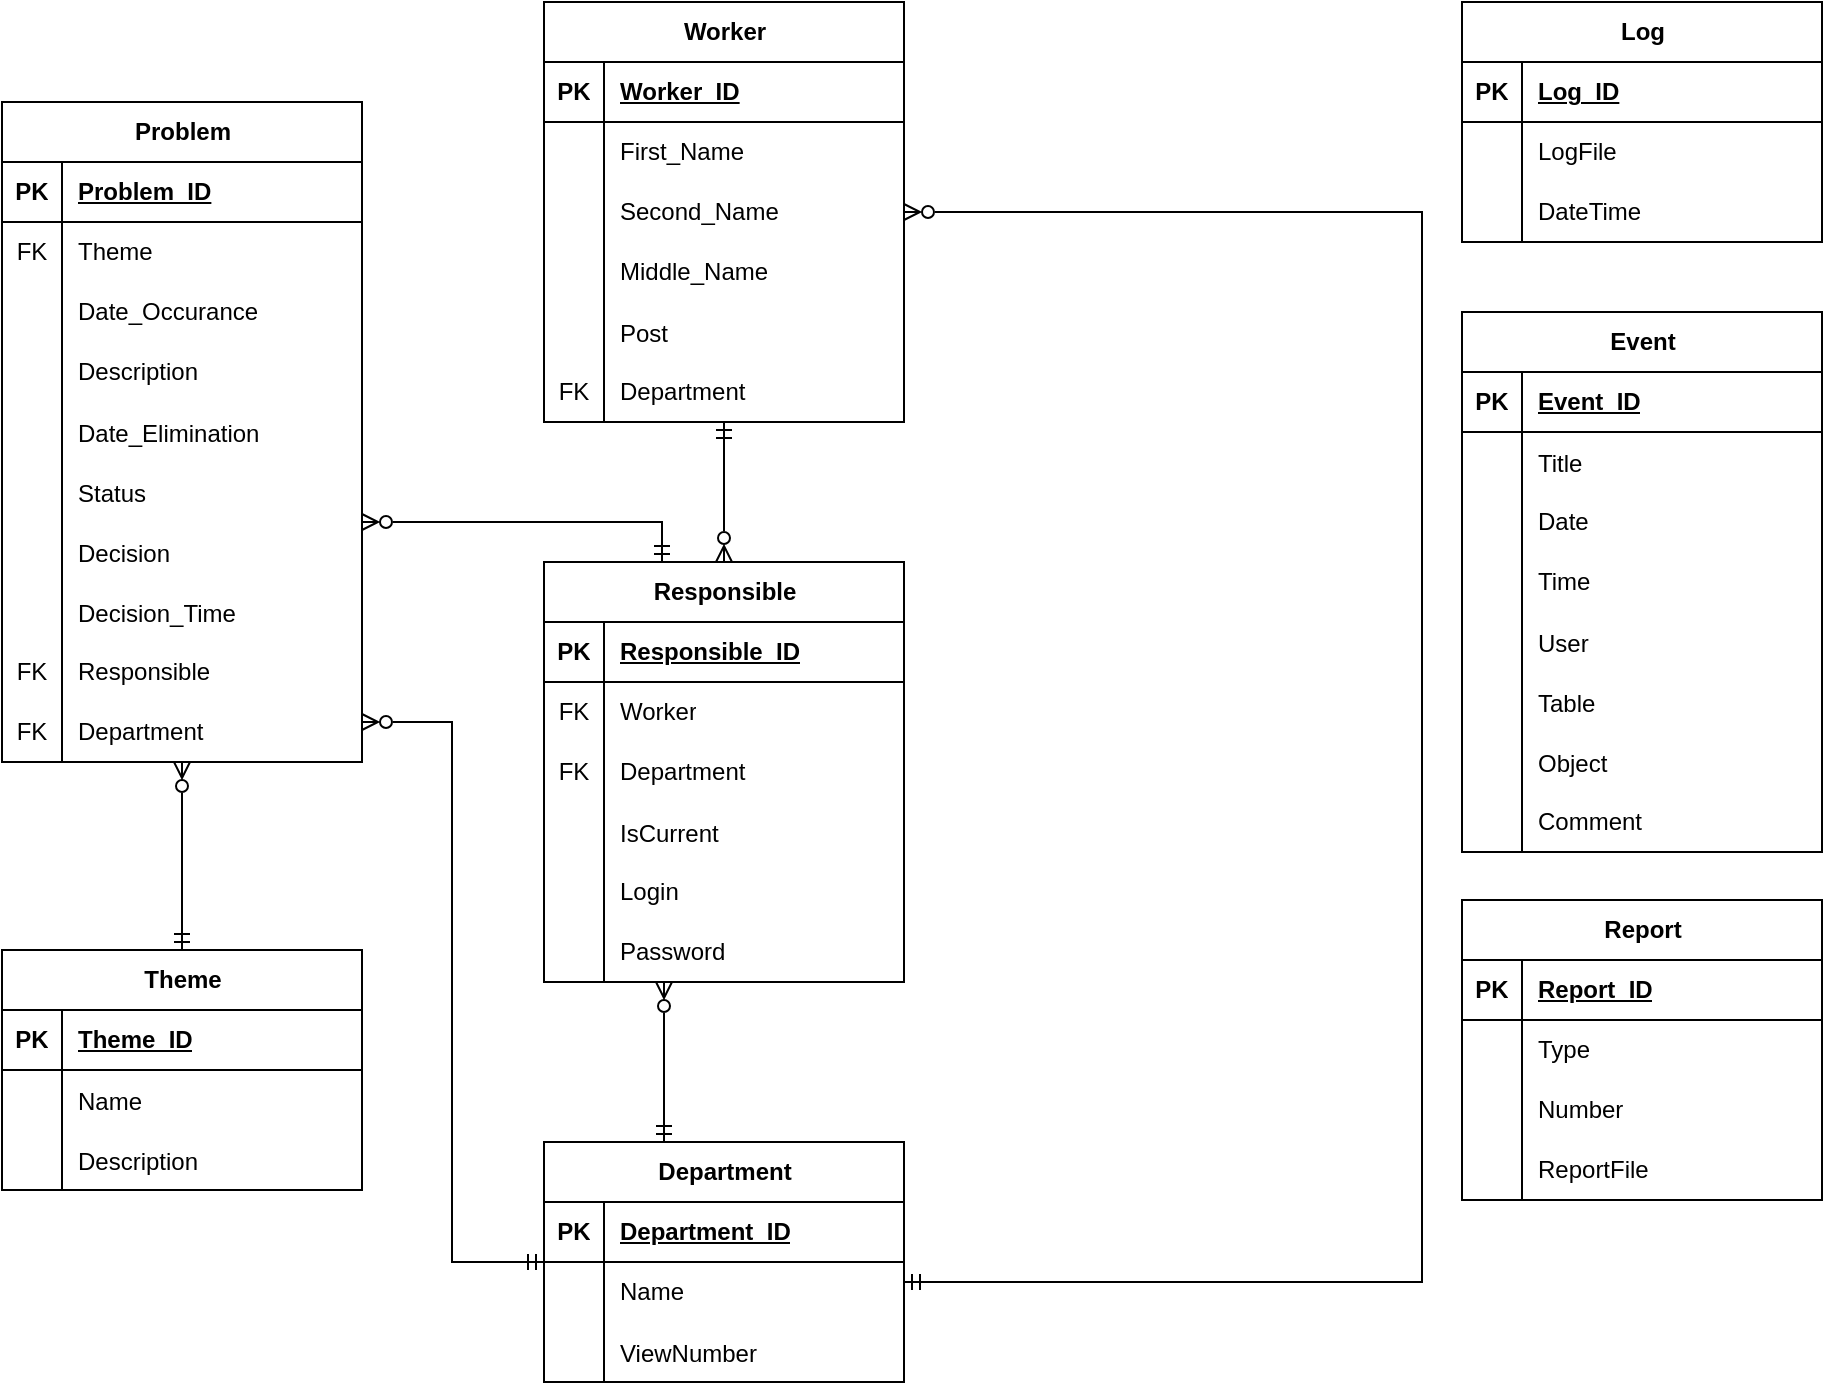 <mxfile version="24.7.17">
  <diagram name="Страница — 1" id="wB-YODqU8KBvQhHa2PjD">
    <mxGraphModel dx="1257" dy="817" grid="1" gridSize="10" guides="1" tooltips="1" connect="1" arrows="1" fold="1" page="1" pageScale="1" pageWidth="1100" pageHeight="850" math="0" shadow="0">
      <root>
        <mxCell id="0" />
        <mxCell id="1" parent="0" />
        <mxCell id="MRFBpn4QrkftOTmD8REz-1" value="Problem" style="shape=table;startSize=30;container=1;collapsible=1;childLayout=tableLayout;fixedRows=1;rowLines=0;fontStyle=1;align=center;resizeLast=1;html=1;" parent="1" vertex="1">
          <mxGeometry x="50" y="90" width="180" height="330" as="geometry" />
        </mxCell>
        <mxCell id="MRFBpn4QrkftOTmD8REz-2" value="" style="shape=tableRow;horizontal=0;startSize=0;swimlaneHead=0;swimlaneBody=0;fillColor=none;collapsible=0;dropTarget=0;points=[[0,0.5],[1,0.5]];portConstraint=eastwest;top=0;left=0;right=0;bottom=1;" parent="MRFBpn4QrkftOTmD8REz-1" vertex="1">
          <mxGeometry y="30" width="180" height="30" as="geometry" />
        </mxCell>
        <mxCell id="MRFBpn4QrkftOTmD8REz-3" value="PK" style="shape=partialRectangle;connectable=0;fillColor=none;top=0;left=0;bottom=0;right=0;fontStyle=1;overflow=hidden;whiteSpace=wrap;html=1;" parent="MRFBpn4QrkftOTmD8REz-2" vertex="1">
          <mxGeometry width="30" height="30" as="geometry">
            <mxRectangle width="30" height="30" as="alternateBounds" />
          </mxGeometry>
        </mxCell>
        <mxCell id="MRFBpn4QrkftOTmD8REz-4" value="Problem_ID" style="shape=partialRectangle;connectable=0;fillColor=none;top=0;left=0;bottom=0;right=0;align=left;spacingLeft=6;fontStyle=5;overflow=hidden;whiteSpace=wrap;html=1;" parent="MRFBpn4QrkftOTmD8REz-2" vertex="1">
          <mxGeometry x="30" width="150" height="30" as="geometry">
            <mxRectangle width="150" height="30" as="alternateBounds" />
          </mxGeometry>
        </mxCell>
        <mxCell id="MRFBpn4QrkftOTmD8REz-5" value="" style="shape=tableRow;horizontal=0;startSize=0;swimlaneHead=0;swimlaneBody=0;fillColor=none;collapsible=0;dropTarget=0;points=[[0,0.5],[1,0.5]];portConstraint=eastwest;top=0;left=0;right=0;bottom=0;" parent="MRFBpn4QrkftOTmD8REz-1" vertex="1">
          <mxGeometry y="60" width="180" height="30" as="geometry" />
        </mxCell>
        <mxCell id="MRFBpn4QrkftOTmD8REz-6" value="FK" style="shape=partialRectangle;connectable=0;fillColor=none;top=0;left=0;bottom=0;right=0;editable=1;overflow=hidden;whiteSpace=wrap;html=1;" parent="MRFBpn4QrkftOTmD8REz-5" vertex="1">
          <mxGeometry width="30" height="30" as="geometry">
            <mxRectangle width="30" height="30" as="alternateBounds" />
          </mxGeometry>
        </mxCell>
        <mxCell id="MRFBpn4QrkftOTmD8REz-7" value="Theme" style="shape=partialRectangle;connectable=0;fillColor=none;top=0;left=0;bottom=0;right=0;align=left;spacingLeft=6;overflow=hidden;whiteSpace=wrap;html=1;" parent="MRFBpn4QrkftOTmD8REz-5" vertex="1">
          <mxGeometry x="30" width="150" height="30" as="geometry">
            <mxRectangle width="150" height="30" as="alternateBounds" />
          </mxGeometry>
        </mxCell>
        <mxCell id="MRFBpn4QrkftOTmD8REz-8" value="" style="shape=tableRow;horizontal=0;startSize=0;swimlaneHead=0;swimlaneBody=0;fillColor=none;collapsible=0;dropTarget=0;points=[[0,0.5],[1,0.5]];portConstraint=eastwest;top=0;left=0;right=0;bottom=0;" parent="MRFBpn4QrkftOTmD8REz-1" vertex="1">
          <mxGeometry y="90" width="180" height="30" as="geometry" />
        </mxCell>
        <mxCell id="MRFBpn4QrkftOTmD8REz-9" value="" style="shape=partialRectangle;connectable=0;fillColor=none;top=0;left=0;bottom=0;right=0;editable=1;overflow=hidden;whiteSpace=wrap;html=1;" parent="MRFBpn4QrkftOTmD8REz-8" vertex="1">
          <mxGeometry width="30" height="30" as="geometry">
            <mxRectangle width="30" height="30" as="alternateBounds" />
          </mxGeometry>
        </mxCell>
        <mxCell id="MRFBpn4QrkftOTmD8REz-10" value="Date_Occurance" style="shape=partialRectangle;connectable=0;fillColor=none;top=0;left=0;bottom=0;right=0;align=left;spacingLeft=6;overflow=hidden;whiteSpace=wrap;html=1;" parent="MRFBpn4QrkftOTmD8REz-8" vertex="1">
          <mxGeometry x="30" width="150" height="30" as="geometry">
            <mxRectangle width="150" height="30" as="alternateBounds" />
          </mxGeometry>
        </mxCell>
        <mxCell id="MRFBpn4QrkftOTmD8REz-11" value="" style="shape=tableRow;horizontal=0;startSize=0;swimlaneHead=0;swimlaneBody=0;fillColor=none;collapsible=0;dropTarget=0;points=[[0,0.5],[1,0.5]];portConstraint=eastwest;top=0;left=0;right=0;bottom=0;" parent="MRFBpn4QrkftOTmD8REz-1" vertex="1">
          <mxGeometry y="120" width="180" height="30" as="geometry" />
        </mxCell>
        <mxCell id="MRFBpn4QrkftOTmD8REz-12" value="" style="shape=partialRectangle;connectable=0;fillColor=none;top=0;left=0;bottom=0;right=0;editable=1;overflow=hidden;whiteSpace=wrap;html=1;" parent="MRFBpn4QrkftOTmD8REz-11" vertex="1">
          <mxGeometry width="30" height="30" as="geometry">
            <mxRectangle width="30" height="30" as="alternateBounds" />
          </mxGeometry>
        </mxCell>
        <mxCell id="MRFBpn4QrkftOTmD8REz-13" value="Description" style="shape=partialRectangle;connectable=0;fillColor=none;top=0;left=0;bottom=0;right=0;align=left;spacingLeft=6;overflow=hidden;whiteSpace=wrap;html=1;" parent="MRFBpn4QrkftOTmD8REz-11" vertex="1">
          <mxGeometry x="30" width="150" height="30" as="geometry">
            <mxRectangle width="150" height="30" as="alternateBounds" />
          </mxGeometry>
        </mxCell>
        <mxCell id="MRFBpn4QrkftOTmD8REz-14" value="" style="shape=tableRow;horizontal=0;startSize=0;swimlaneHead=0;swimlaneBody=0;fillColor=none;collapsible=0;dropTarget=0;points=[[0,0.5],[1,0.5]];portConstraint=eastwest;top=0;left=0;right=0;bottom=0;" parent="MRFBpn4QrkftOTmD8REz-1" vertex="1">
          <mxGeometry y="150" width="180" height="30" as="geometry" />
        </mxCell>
        <mxCell id="MRFBpn4QrkftOTmD8REz-15" value="" style="shape=partialRectangle;connectable=0;fillColor=none;top=0;left=0;bottom=0;right=0;editable=1;overflow=hidden;" parent="MRFBpn4QrkftOTmD8REz-14" vertex="1">
          <mxGeometry width="30" height="30" as="geometry">
            <mxRectangle width="30" height="30" as="alternateBounds" />
          </mxGeometry>
        </mxCell>
        <mxCell id="MRFBpn4QrkftOTmD8REz-16" value="Date_Elimination" style="shape=partialRectangle;connectable=0;fillColor=none;top=0;left=0;bottom=0;right=0;align=left;spacingLeft=6;overflow=hidden;" parent="MRFBpn4QrkftOTmD8REz-14" vertex="1">
          <mxGeometry x="30" width="150" height="30" as="geometry">
            <mxRectangle width="150" height="30" as="alternateBounds" />
          </mxGeometry>
        </mxCell>
        <mxCell id="MRFBpn4QrkftOTmD8REz-17" value="" style="shape=tableRow;horizontal=0;startSize=0;swimlaneHead=0;swimlaneBody=0;fillColor=none;collapsible=0;dropTarget=0;points=[[0,0.5],[1,0.5]];portConstraint=eastwest;top=0;left=0;right=0;bottom=0;" parent="MRFBpn4QrkftOTmD8REz-1" vertex="1">
          <mxGeometry y="180" width="180" height="30" as="geometry" />
        </mxCell>
        <mxCell id="MRFBpn4QrkftOTmD8REz-18" value="" style="shape=partialRectangle;connectable=0;fillColor=none;top=0;left=0;bottom=0;right=0;editable=1;overflow=hidden;" parent="MRFBpn4QrkftOTmD8REz-17" vertex="1">
          <mxGeometry width="30" height="30" as="geometry">
            <mxRectangle width="30" height="30" as="alternateBounds" />
          </mxGeometry>
        </mxCell>
        <mxCell id="MRFBpn4QrkftOTmD8REz-19" value="Status" style="shape=partialRectangle;connectable=0;fillColor=none;top=0;left=0;bottom=0;right=0;align=left;spacingLeft=6;overflow=hidden;" parent="MRFBpn4QrkftOTmD8REz-17" vertex="1">
          <mxGeometry x="30" width="150" height="30" as="geometry">
            <mxRectangle width="150" height="30" as="alternateBounds" />
          </mxGeometry>
        </mxCell>
        <mxCell id="MRFBpn4QrkftOTmD8REz-20" value="" style="shape=tableRow;horizontal=0;startSize=0;swimlaneHead=0;swimlaneBody=0;fillColor=none;collapsible=0;dropTarget=0;points=[[0,0.5],[1,0.5]];portConstraint=eastwest;top=0;left=0;right=0;bottom=0;" parent="MRFBpn4QrkftOTmD8REz-1" vertex="1">
          <mxGeometry y="210" width="180" height="30" as="geometry" />
        </mxCell>
        <mxCell id="MRFBpn4QrkftOTmD8REz-21" value="" style="shape=partialRectangle;connectable=0;fillColor=none;top=0;left=0;bottom=0;right=0;editable=1;overflow=hidden;" parent="MRFBpn4QrkftOTmD8REz-20" vertex="1">
          <mxGeometry width="30" height="30" as="geometry">
            <mxRectangle width="30" height="30" as="alternateBounds" />
          </mxGeometry>
        </mxCell>
        <mxCell id="MRFBpn4QrkftOTmD8REz-22" value="Decision" style="shape=partialRectangle;connectable=0;fillColor=none;top=0;left=0;bottom=0;right=0;align=left;spacingLeft=6;overflow=hidden;" parent="MRFBpn4QrkftOTmD8REz-20" vertex="1">
          <mxGeometry x="30" width="150" height="30" as="geometry">
            <mxRectangle width="150" height="30" as="alternateBounds" />
          </mxGeometry>
        </mxCell>
        <mxCell id="MRFBpn4QrkftOTmD8REz-23" value="" style="shape=tableRow;horizontal=0;startSize=0;swimlaneHead=0;swimlaneBody=0;fillColor=none;collapsible=0;dropTarget=0;points=[[0,0.5],[1,0.5]];portConstraint=eastwest;top=0;left=0;right=0;bottom=0;" parent="MRFBpn4QrkftOTmD8REz-1" vertex="1">
          <mxGeometry y="240" width="180" height="30" as="geometry" />
        </mxCell>
        <mxCell id="MRFBpn4QrkftOTmD8REz-24" value="" style="shape=partialRectangle;connectable=0;fillColor=none;top=0;left=0;bottom=0;right=0;editable=1;overflow=hidden;" parent="MRFBpn4QrkftOTmD8REz-23" vertex="1">
          <mxGeometry width="30" height="30" as="geometry">
            <mxRectangle width="30" height="30" as="alternateBounds" />
          </mxGeometry>
        </mxCell>
        <mxCell id="MRFBpn4QrkftOTmD8REz-25" value="Decision_Time" style="shape=partialRectangle;connectable=0;fillColor=none;top=0;left=0;bottom=0;right=0;align=left;spacingLeft=6;overflow=hidden;" parent="MRFBpn4QrkftOTmD8REz-23" vertex="1">
          <mxGeometry x="30" width="150" height="30" as="geometry">
            <mxRectangle width="150" height="30" as="alternateBounds" />
          </mxGeometry>
        </mxCell>
        <mxCell id="MRFBpn4QrkftOTmD8REz-26" value="" style="shape=tableRow;horizontal=0;startSize=0;swimlaneHead=0;swimlaneBody=0;fillColor=none;collapsible=0;dropTarget=0;points=[[0,0.5],[1,0.5]];portConstraint=eastwest;top=0;left=0;right=0;bottom=0;" parent="MRFBpn4QrkftOTmD8REz-1" vertex="1">
          <mxGeometry y="270" width="180" height="30" as="geometry" />
        </mxCell>
        <mxCell id="MRFBpn4QrkftOTmD8REz-27" value="FK" style="shape=partialRectangle;connectable=0;fillColor=none;top=0;left=0;bottom=0;right=0;fontStyle=0;overflow=hidden;whiteSpace=wrap;html=1;" parent="MRFBpn4QrkftOTmD8REz-26" vertex="1">
          <mxGeometry width="30" height="30" as="geometry">
            <mxRectangle width="30" height="30" as="alternateBounds" />
          </mxGeometry>
        </mxCell>
        <mxCell id="MRFBpn4QrkftOTmD8REz-28" value="Responsible" style="shape=partialRectangle;connectable=0;fillColor=none;top=0;left=0;bottom=0;right=0;align=left;spacingLeft=6;fontStyle=0;overflow=hidden;whiteSpace=wrap;html=1;" parent="MRFBpn4QrkftOTmD8REz-26" vertex="1">
          <mxGeometry x="30" width="150" height="30" as="geometry">
            <mxRectangle width="150" height="30" as="alternateBounds" />
          </mxGeometry>
        </mxCell>
        <mxCell id="MRFBpn4QrkftOTmD8REz-29" value="" style="shape=tableRow;horizontal=0;startSize=0;swimlaneHead=0;swimlaneBody=0;fillColor=none;collapsible=0;dropTarget=0;points=[[0,0.5],[1,0.5]];portConstraint=eastwest;top=0;left=0;right=0;bottom=0;" parent="MRFBpn4QrkftOTmD8REz-1" vertex="1">
          <mxGeometry y="300" width="180" height="30" as="geometry" />
        </mxCell>
        <mxCell id="MRFBpn4QrkftOTmD8REz-30" value="FK" style="shape=partialRectangle;connectable=0;fillColor=none;top=0;left=0;bottom=0;right=0;fontStyle=0;overflow=hidden;whiteSpace=wrap;html=1;" parent="MRFBpn4QrkftOTmD8REz-29" vertex="1">
          <mxGeometry width="30" height="30" as="geometry">
            <mxRectangle width="30" height="30" as="alternateBounds" />
          </mxGeometry>
        </mxCell>
        <mxCell id="MRFBpn4QrkftOTmD8REz-31" value="Department" style="shape=partialRectangle;connectable=0;fillColor=none;top=0;left=0;bottom=0;right=0;align=left;spacingLeft=6;fontStyle=0;overflow=hidden;whiteSpace=wrap;html=1;" parent="MRFBpn4QrkftOTmD8REz-29" vertex="1">
          <mxGeometry x="30" width="150" height="30" as="geometry">
            <mxRectangle width="150" height="30" as="alternateBounds" />
          </mxGeometry>
        </mxCell>
        <mxCell id="MRFBpn4QrkftOTmD8REz-32" value="Department" style="shape=table;startSize=30;container=1;collapsible=1;childLayout=tableLayout;fixedRows=1;rowLines=0;fontStyle=1;align=center;resizeLast=1;html=1;" parent="1" vertex="1">
          <mxGeometry x="321" y="610" width="180" height="120" as="geometry" />
        </mxCell>
        <mxCell id="MRFBpn4QrkftOTmD8REz-33" value="" style="shape=tableRow;horizontal=0;startSize=0;swimlaneHead=0;swimlaneBody=0;fillColor=none;collapsible=0;dropTarget=0;points=[[0,0.5],[1,0.5]];portConstraint=eastwest;top=0;left=0;right=0;bottom=1;" parent="MRFBpn4QrkftOTmD8REz-32" vertex="1">
          <mxGeometry y="30" width="180" height="30" as="geometry" />
        </mxCell>
        <mxCell id="MRFBpn4QrkftOTmD8REz-34" value="PK" style="shape=partialRectangle;connectable=0;fillColor=none;top=0;left=0;bottom=0;right=0;fontStyle=1;overflow=hidden;whiteSpace=wrap;html=1;" parent="MRFBpn4QrkftOTmD8REz-33" vertex="1">
          <mxGeometry width="30" height="30" as="geometry">
            <mxRectangle width="30" height="30" as="alternateBounds" />
          </mxGeometry>
        </mxCell>
        <mxCell id="MRFBpn4QrkftOTmD8REz-35" value="Department_ID" style="shape=partialRectangle;connectable=0;fillColor=none;top=0;left=0;bottom=0;right=0;align=left;spacingLeft=6;fontStyle=5;overflow=hidden;whiteSpace=wrap;html=1;" parent="MRFBpn4QrkftOTmD8REz-33" vertex="1">
          <mxGeometry x="30" width="150" height="30" as="geometry">
            <mxRectangle width="150" height="30" as="alternateBounds" />
          </mxGeometry>
        </mxCell>
        <mxCell id="MRFBpn4QrkftOTmD8REz-36" value="" style="shape=tableRow;horizontal=0;startSize=0;swimlaneHead=0;swimlaneBody=0;fillColor=none;collapsible=0;dropTarget=0;points=[[0,0.5],[1,0.5]];portConstraint=eastwest;top=0;left=0;right=0;bottom=0;" parent="MRFBpn4QrkftOTmD8REz-32" vertex="1">
          <mxGeometry y="60" width="180" height="30" as="geometry" />
        </mxCell>
        <mxCell id="MRFBpn4QrkftOTmD8REz-37" value="" style="shape=partialRectangle;connectable=0;fillColor=none;top=0;left=0;bottom=0;right=0;editable=1;overflow=hidden;whiteSpace=wrap;html=1;" parent="MRFBpn4QrkftOTmD8REz-36" vertex="1">
          <mxGeometry width="30" height="30" as="geometry">
            <mxRectangle width="30" height="30" as="alternateBounds" />
          </mxGeometry>
        </mxCell>
        <mxCell id="MRFBpn4QrkftOTmD8REz-38" value="Name" style="shape=partialRectangle;connectable=0;fillColor=none;top=0;left=0;bottom=0;right=0;align=left;spacingLeft=6;overflow=hidden;whiteSpace=wrap;html=1;" parent="MRFBpn4QrkftOTmD8REz-36" vertex="1">
          <mxGeometry x="30" width="150" height="30" as="geometry">
            <mxRectangle width="150" height="30" as="alternateBounds" />
          </mxGeometry>
        </mxCell>
        <mxCell id="MRFBpn4QrkftOTmD8REz-162" value="" style="shape=tableRow;horizontal=0;startSize=0;swimlaneHead=0;swimlaneBody=0;fillColor=none;collapsible=0;dropTarget=0;points=[[0,0.5],[1,0.5]];portConstraint=eastwest;top=0;left=0;right=0;bottom=0;" parent="MRFBpn4QrkftOTmD8REz-32" vertex="1">
          <mxGeometry y="90" width="180" height="30" as="geometry" />
        </mxCell>
        <mxCell id="MRFBpn4QrkftOTmD8REz-163" value="" style="shape=partialRectangle;connectable=0;fillColor=none;top=0;left=0;bottom=0;right=0;editable=1;overflow=hidden;" parent="MRFBpn4QrkftOTmD8REz-162" vertex="1">
          <mxGeometry width="30" height="30" as="geometry">
            <mxRectangle width="30" height="30" as="alternateBounds" />
          </mxGeometry>
        </mxCell>
        <mxCell id="MRFBpn4QrkftOTmD8REz-164" value="ViewNumber" style="shape=partialRectangle;connectable=0;fillColor=none;top=0;left=0;bottom=0;right=0;align=left;spacingLeft=6;overflow=hidden;" parent="MRFBpn4QrkftOTmD8REz-162" vertex="1">
          <mxGeometry x="30" width="150" height="30" as="geometry">
            <mxRectangle width="150" height="30" as="alternateBounds" />
          </mxGeometry>
        </mxCell>
        <mxCell id="MRFBpn4QrkftOTmD8REz-59" value="" style="edgeStyle=orthogonalEdgeStyle;fontSize=12;html=1;endArrow=ERzeroToMany;startArrow=ERmandOne;rounded=0;endFill=0;startFill=0;" parent="1" source="MRFBpn4QrkftOTmD8REz-32" target="MRFBpn4QrkftOTmD8REz-1" edge="1">
          <mxGeometry width="100" height="100" relative="1" as="geometry">
            <mxPoint x="200" y="634" as="sourcePoint" />
            <mxPoint x="300" y="534" as="targetPoint" />
            <Array as="points">
              <mxPoint x="275" y="670" />
              <mxPoint x="275" y="400" />
            </Array>
          </mxGeometry>
        </mxCell>
        <mxCell id="MRFBpn4QrkftOTmD8REz-61" value="Theme" style="shape=table;startSize=30;container=1;collapsible=1;childLayout=tableLayout;fixedRows=1;rowLines=0;fontStyle=1;align=center;resizeLast=1;html=1;" parent="1" vertex="1">
          <mxGeometry x="50" y="514" width="180" height="120" as="geometry" />
        </mxCell>
        <mxCell id="MRFBpn4QrkftOTmD8REz-62" value="" style="shape=tableRow;horizontal=0;startSize=0;swimlaneHead=0;swimlaneBody=0;fillColor=none;collapsible=0;dropTarget=0;points=[[0,0.5],[1,0.5]];portConstraint=eastwest;top=0;left=0;right=0;bottom=1;" parent="MRFBpn4QrkftOTmD8REz-61" vertex="1">
          <mxGeometry y="30" width="180" height="30" as="geometry" />
        </mxCell>
        <mxCell id="MRFBpn4QrkftOTmD8REz-63" value="PK" style="shape=partialRectangle;connectable=0;fillColor=none;top=0;left=0;bottom=0;right=0;fontStyle=1;overflow=hidden;whiteSpace=wrap;html=1;" parent="MRFBpn4QrkftOTmD8REz-62" vertex="1">
          <mxGeometry width="30" height="30" as="geometry">
            <mxRectangle width="30" height="30" as="alternateBounds" />
          </mxGeometry>
        </mxCell>
        <mxCell id="MRFBpn4QrkftOTmD8REz-64" value="Theme_ID" style="shape=partialRectangle;connectable=0;fillColor=none;top=0;left=0;bottom=0;right=0;align=left;spacingLeft=6;fontStyle=5;overflow=hidden;whiteSpace=wrap;html=1;" parent="MRFBpn4QrkftOTmD8REz-62" vertex="1">
          <mxGeometry x="30" width="150" height="30" as="geometry">
            <mxRectangle width="150" height="30" as="alternateBounds" />
          </mxGeometry>
        </mxCell>
        <mxCell id="MRFBpn4QrkftOTmD8REz-65" value="" style="shape=tableRow;horizontal=0;startSize=0;swimlaneHead=0;swimlaneBody=0;fillColor=none;collapsible=0;dropTarget=0;points=[[0,0.5],[1,0.5]];portConstraint=eastwest;top=0;left=0;right=0;bottom=0;" parent="MRFBpn4QrkftOTmD8REz-61" vertex="1">
          <mxGeometry y="60" width="180" height="30" as="geometry" />
        </mxCell>
        <mxCell id="MRFBpn4QrkftOTmD8REz-66" value="" style="shape=partialRectangle;connectable=0;fillColor=none;top=0;left=0;bottom=0;right=0;editable=1;overflow=hidden;" parent="MRFBpn4QrkftOTmD8REz-65" vertex="1">
          <mxGeometry width="30" height="30" as="geometry">
            <mxRectangle width="30" height="30" as="alternateBounds" />
          </mxGeometry>
        </mxCell>
        <mxCell id="MRFBpn4QrkftOTmD8REz-67" value="Name" style="shape=partialRectangle;connectable=0;fillColor=none;top=0;left=0;bottom=0;right=0;align=left;spacingLeft=6;overflow=hidden;" parent="MRFBpn4QrkftOTmD8REz-65" vertex="1">
          <mxGeometry x="30" width="150" height="30" as="geometry">
            <mxRectangle width="150" height="30" as="alternateBounds" />
          </mxGeometry>
        </mxCell>
        <mxCell id="MRFBpn4QrkftOTmD8REz-68" value="" style="shape=tableRow;horizontal=0;startSize=0;swimlaneHead=0;swimlaneBody=0;fillColor=none;collapsible=0;dropTarget=0;points=[[0,0.5],[1,0.5]];portConstraint=eastwest;top=0;left=0;right=0;bottom=0;" parent="MRFBpn4QrkftOTmD8REz-61" vertex="1">
          <mxGeometry y="90" width="180" height="30" as="geometry" />
        </mxCell>
        <mxCell id="MRFBpn4QrkftOTmD8REz-69" value="" style="shape=partialRectangle;connectable=0;fillColor=none;top=0;left=0;bottom=0;right=0;editable=1;overflow=hidden;" parent="MRFBpn4QrkftOTmD8REz-68" vertex="1">
          <mxGeometry width="30" height="30" as="geometry">
            <mxRectangle width="30" height="30" as="alternateBounds" />
          </mxGeometry>
        </mxCell>
        <mxCell id="MRFBpn4QrkftOTmD8REz-70" value="Description" style="shape=partialRectangle;connectable=0;fillColor=none;top=0;left=0;bottom=0;right=0;align=left;spacingLeft=6;overflow=hidden;" parent="MRFBpn4QrkftOTmD8REz-68" vertex="1">
          <mxGeometry x="30" width="150" height="30" as="geometry">
            <mxRectangle width="150" height="30" as="alternateBounds" />
          </mxGeometry>
        </mxCell>
        <mxCell id="MRFBpn4QrkftOTmD8REz-71" value="" style="edgeStyle=orthogonalEdgeStyle;fontSize=12;html=1;endArrow=ERzeroToMany;startArrow=ERmandOne;rounded=0;endFill=0;startFill=0;" parent="1" source="MRFBpn4QrkftOTmD8REz-61" target="MRFBpn4QrkftOTmD8REz-1" edge="1">
          <mxGeometry width="100" height="100" relative="1" as="geometry">
            <mxPoint x="330" y="459" as="sourcePoint" />
            <mxPoint x="240" y="459" as="targetPoint" />
            <Array as="points" />
          </mxGeometry>
        </mxCell>
        <mxCell id="MRFBpn4QrkftOTmD8REz-72" value="Worker" style="shape=table;startSize=30;container=1;collapsible=1;childLayout=tableLayout;fixedRows=1;rowLines=0;fontStyle=1;align=center;resizeLast=1;html=1;" parent="1" vertex="1">
          <mxGeometry x="321" y="40" width="180" height="210" as="geometry" />
        </mxCell>
        <mxCell id="MRFBpn4QrkftOTmD8REz-73" value="" style="shape=tableRow;horizontal=0;startSize=0;swimlaneHead=0;swimlaneBody=0;fillColor=none;collapsible=0;dropTarget=0;points=[[0,0.5],[1,0.5]];portConstraint=eastwest;top=0;left=0;right=0;bottom=1;" parent="MRFBpn4QrkftOTmD8REz-72" vertex="1">
          <mxGeometry y="30" width="180" height="30" as="geometry" />
        </mxCell>
        <mxCell id="MRFBpn4QrkftOTmD8REz-74" value="PK" style="shape=partialRectangle;connectable=0;fillColor=none;top=0;left=0;bottom=0;right=0;fontStyle=1;overflow=hidden;whiteSpace=wrap;html=1;" parent="MRFBpn4QrkftOTmD8REz-73" vertex="1">
          <mxGeometry width="30" height="30" as="geometry">
            <mxRectangle width="30" height="30" as="alternateBounds" />
          </mxGeometry>
        </mxCell>
        <mxCell id="MRFBpn4QrkftOTmD8REz-75" value="Worker_ID" style="shape=partialRectangle;connectable=0;fillColor=none;top=0;left=0;bottom=0;right=0;align=left;spacingLeft=6;fontStyle=5;overflow=hidden;whiteSpace=wrap;html=1;" parent="MRFBpn4QrkftOTmD8REz-73" vertex="1">
          <mxGeometry x="30" width="150" height="30" as="geometry">
            <mxRectangle width="150" height="30" as="alternateBounds" />
          </mxGeometry>
        </mxCell>
        <mxCell id="MRFBpn4QrkftOTmD8REz-76" value="" style="shape=tableRow;horizontal=0;startSize=0;swimlaneHead=0;swimlaneBody=0;fillColor=none;collapsible=0;dropTarget=0;points=[[0,0.5],[1,0.5]];portConstraint=eastwest;top=0;left=0;right=0;bottom=0;" parent="MRFBpn4QrkftOTmD8REz-72" vertex="1">
          <mxGeometry y="60" width="180" height="30" as="geometry" />
        </mxCell>
        <mxCell id="MRFBpn4QrkftOTmD8REz-77" value="" style="shape=partialRectangle;connectable=0;fillColor=none;top=0;left=0;bottom=0;right=0;editable=1;overflow=hidden;whiteSpace=wrap;html=1;" parent="MRFBpn4QrkftOTmD8REz-76" vertex="1">
          <mxGeometry width="30" height="30" as="geometry">
            <mxRectangle width="30" height="30" as="alternateBounds" />
          </mxGeometry>
        </mxCell>
        <mxCell id="MRFBpn4QrkftOTmD8REz-78" value="First_Name" style="shape=partialRectangle;connectable=0;fillColor=none;top=0;left=0;bottom=0;right=0;align=left;spacingLeft=6;overflow=hidden;whiteSpace=wrap;html=1;" parent="MRFBpn4QrkftOTmD8REz-76" vertex="1">
          <mxGeometry x="30" width="150" height="30" as="geometry">
            <mxRectangle width="150" height="30" as="alternateBounds" />
          </mxGeometry>
        </mxCell>
        <mxCell id="MRFBpn4QrkftOTmD8REz-79" value="" style="shape=tableRow;horizontal=0;startSize=0;swimlaneHead=0;swimlaneBody=0;fillColor=none;collapsible=0;dropTarget=0;points=[[0,0.5],[1,0.5]];portConstraint=eastwest;top=0;left=0;right=0;bottom=0;" parent="MRFBpn4QrkftOTmD8REz-72" vertex="1">
          <mxGeometry y="90" width="180" height="30" as="geometry" />
        </mxCell>
        <mxCell id="MRFBpn4QrkftOTmD8REz-80" value="" style="shape=partialRectangle;connectable=0;fillColor=none;top=0;left=0;bottom=0;right=0;editable=1;overflow=hidden;whiteSpace=wrap;html=1;" parent="MRFBpn4QrkftOTmD8REz-79" vertex="1">
          <mxGeometry width="30" height="30" as="geometry">
            <mxRectangle width="30" height="30" as="alternateBounds" />
          </mxGeometry>
        </mxCell>
        <mxCell id="MRFBpn4QrkftOTmD8REz-81" value="Second_Name" style="shape=partialRectangle;connectable=0;fillColor=none;top=0;left=0;bottom=0;right=0;align=left;spacingLeft=6;overflow=hidden;whiteSpace=wrap;html=1;" parent="MRFBpn4QrkftOTmD8REz-79" vertex="1">
          <mxGeometry x="30" width="150" height="30" as="geometry">
            <mxRectangle width="150" height="30" as="alternateBounds" />
          </mxGeometry>
        </mxCell>
        <mxCell id="MRFBpn4QrkftOTmD8REz-82" value="" style="shape=tableRow;horizontal=0;startSize=0;swimlaneHead=0;swimlaneBody=0;fillColor=none;collapsible=0;dropTarget=0;points=[[0,0.5],[1,0.5]];portConstraint=eastwest;top=0;left=0;right=0;bottom=0;" parent="MRFBpn4QrkftOTmD8REz-72" vertex="1">
          <mxGeometry y="120" width="180" height="30" as="geometry" />
        </mxCell>
        <mxCell id="MRFBpn4QrkftOTmD8REz-83" value="" style="shape=partialRectangle;connectable=0;fillColor=none;top=0;left=0;bottom=0;right=0;editable=1;overflow=hidden;whiteSpace=wrap;html=1;" parent="MRFBpn4QrkftOTmD8REz-82" vertex="1">
          <mxGeometry width="30" height="30" as="geometry">
            <mxRectangle width="30" height="30" as="alternateBounds" />
          </mxGeometry>
        </mxCell>
        <mxCell id="MRFBpn4QrkftOTmD8REz-84" value="Middle_Name" style="shape=partialRectangle;connectable=0;fillColor=none;top=0;left=0;bottom=0;right=0;align=left;spacingLeft=6;overflow=hidden;whiteSpace=wrap;html=1;" parent="MRFBpn4QrkftOTmD8REz-82" vertex="1">
          <mxGeometry x="30" width="150" height="30" as="geometry">
            <mxRectangle width="150" height="30" as="alternateBounds" />
          </mxGeometry>
        </mxCell>
        <mxCell id="MRFBpn4QrkftOTmD8REz-85" value="" style="shape=tableRow;horizontal=0;startSize=0;swimlaneHead=0;swimlaneBody=0;fillColor=none;collapsible=0;dropTarget=0;points=[[0,0.5],[1,0.5]];portConstraint=eastwest;top=0;left=0;right=0;bottom=0;" parent="MRFBpn4QrkftOTmD8REz-72" vertex="1">
          <mxGeometry y="150" width="180" height="30" as="geometry" />
        </mxCell>
        <mxCell id="MRFBpn4QrkftOTmD8REz-86" value="" style="shape=partialRectangle;connectable=0;fillColor=none;top=0;left=0;bottom=0;right=0;editable=1;overflow=hidden;" parent="MRFBpn4QrkftOTmD8REz-85" vertex="1">
          <mxGeometry width="30" height="30" as="geometry">
            <mxRectangle width="30" height="30" as="alternateBounds" />
          </mxGeometry>
        </mxCell>
        <mxCell id="MRFBpn4QrkftOTmD8REz-87" value="Post" style="shape=partialRectangle;connectable=0;fillColor=none;top=0;left=0;bottom=0;right=0;align=left;spacingLeft=6;overflow=hidden;" parent="MRFBpn4QrkftOTmD8REz-85" vertex="1">
          <mxGeometry x="30" width="150" height="30" as="geometry">
            <mxRectangle width="150" height="30" as="alternateBounds" />
          </mxGeometry>
        </mxCell>
        <mxCell id="MRFBpn4QrkftOTmD8REz-88" value="" style="shape=tableRow;horizontal=0;startSize=0;swimlaneHead=0;swimlaneBody=0;fillColor=none;collapsible=0;dropTarget=0;points=[[0,0.5],[1,0.5]];portConstraint=eastwest;top=0;left=0;right=0;bottom=0;" parent="MRFBpn4QrkftOTmD8REz-72" vertex="1">
          <mxGeometry y="180" width="180" height="30" as="geometry" />
        </mxCell>
        <mxCell id="MRFBpn4QrkftOTmD8REz-89" value="FK" style="shape=partialRectangle;connectable=0;fillColor=none;top=0;left=0;bottom=0;right=0;fontStyle=0;overflow=hidden;whiteSpace=wrap;html=1;" parent="MRFBpn4QrkftOTmD8REz-88" vertex="1">
          <mxGeometry width="30" height="30" as="geometry">
            <mxRectangle width="30" height="30" as="alternateBounds" />
          </mxGeometry>
        </mxCell>
        <mxCell id="MRFBpn4QrkftOTmD8REz-90" value="Department" style="shape=partialRectangle;connectable=0;fillColor=none;top=0;left=0;bottom=0;right=0;align=left;spacingLeft=6;fontStyle=0;overflow=hidden;whiteSpace=wrap;html=1;" parent="MRFBpn4QrkftOTmD8REz-88" vertex="1">
          <mxGeometry x="30" width="150" height="30" as="geometry">
            <mxRectangle width="150" height="30" as="alternateBounds" />
          </mxGeometry>
        </mxCell>
        <mxCell id="MRFBpn4QrkftOTmD8REz-91" value="Responsible" style="shape=table;startSize=30;container=1;collapsible=1;childLayout=tableLayout;fixedRows=1;rowLines=0;fontStyle=1;align=center;resizeLast=1;html=1;" parent="1" vertex="1">
          <mxGeometry x="321" y="320" width="180" height="210" as="geometry" />
        </mxCell>
        <mxCell id="MRFBpn4QrkftOTmD8REz-92" value="" style="shape=tableRow;horizontal=0;startSize=0;swimlaneHead=0;swimlaneBody=0;fillColor=none;collapsible=0;dropTarget=0;points=[[0,0.5],[1,0.5]];portConstraint=eastwest;top=0;left=0;right=0;bottom=1;" parent="MRFBpn4QrkftOTmD8REz-91" vertex="1">
          <mxGeometry y="30" width="180" height="30" as="geometry" />
        </mxCell>
        <mxCell id="MRFBpn4QrkftOTmD8REz-93" value="PK" style="shape=partialRectangle;connectable=0;fillColor=none;top=0;left=0;bottom=0;right=0;fontStyle=1;overflow=hidden;whiteSpace=wrap;html=1;" parent="MRFBpn4QrkftOTmD8REz-92" vertex="1">
          <mxGeometry width="30" height="30" as="geometry">
            <mxRectangle width="30" height="30" as="alternateBounds" />
          </mxGeometry>
        </mxCell>
        <mxCell id="MRFBpn4QrkftOTmD8REz-94" value="Responsible_ID" style="shape=partialRectangle;connectable=0;fillColor=none;top=0;left=0;bottom=0;right=0;align=left;spacingLeft=6;fontStyle=5;overflow=hidden;whiteSpace=wrap;html=1;" parent="MRFBpn4QrkftOTmD8REz-92" vertex="1">
          <mxGeometry x="30" width="150" height="30" as="geometry">
            <mxRectangle width="150" height="30" as="alternateBounds" />
          </mxGeometry>
        </mxCell>
        <mxCell id="MRFBpn4QrkftOTmD8REz-95" value="" style="shape=tableRow;horizontal=0;startSize=0;swimlaneHead=0;swimlaneBody=0;fillColor=none;collapsible=0;dropTarget=0;points=[[0,0.5],[1,0.5]];portConstraint=eastwest;top=0;left=0;right=0;bottom=0;" parent="MRFBpn4QrkftOTmD8REz-91" vertex="1">
          <mxGeometry y="60" width="180" height="30" as="geometry" />
        </mxCell>
        <mxCell id="MRFBpn4QrkftOTmD8REz-96" value="FK" style="shape=partialRectangle;connectable=0;fillColor=none;top=0;left=0;bottom=0;right=0;fontStyle=0;overflow=hidden;whiteSpace=wrap;html=1;" parent="MRFBpn4QrkftOTmD8REz-95" vertex="1">
          <mxGeometry width="30" height="30" as="geometry">
            <mxRectangle width="30" height="30" as="alternateBounds" />
          </mxGeometry>
        </mxCell>
        <mxCell id="MRFBpn4QrkftOTmD8REz-97" value="Worker" style="shape=partialRectangle;connectable=0;fillColor=none;top=0;left=0;bottom=0;right=0;align=left;spacingLeft=6;fontStyle=0;overflow=hidden;whiteSpace=wrap;html=1;" parent="MRFBpn4QrkftOTmD8REz-95" vertex="1">
          <mxGeometry x="30" width="150" height="30" as="geometry">
            <mxRectangle width="150" height="30" as="alternateBounds" />
          </mxGeometry>
        </mxCell>
        <mxCell id="MRFBpn4QrkftOTmD8REz-98" value="" style="shape=tableRow;horizontal=0;startSize=0;swimlaneHead=0;swimlaneBody=0;fillColor=none;collapsible=0;dropTarget=0;points=[[0,0.5],[1,0.5]];portConstraint=eastwest;top=0;left=0;right=0;bottom=0;" parent="MRFBpn4QrkftOTmD8REz-91" vertex="1">
          <mxGeometry y="90" width="180" height="30" as="geometry" />
        </mxCell>
        <mxCell id="MRFBpn4QrkftOTmD8REz-99" value="FK" style="shape=partialRectangle;connectable=0;fillColor=none;top=0;left=0;bottom=0;right=0;fontStyle=0;overflow=hidden;whiteSpace=wrap;html=1;" parent="MRFBpn4QrkftOTmD8REz-98" vertex="1">
          <mxGeometry width="30" height="30" as="geometry">
            <mxRectangle width="30" height="30" as="alternateBounds" />
          </mxGeometry>
        </mxCell>
        <mxCell id="MRFBpn4QrkftOTmD8REz-100" value="Department" style="shape=partialRectangle;connectable=0;fillColor=none;top=0;left=0;bottom=0;right=0;align=left;spacingLeft=6;fontStyle=0;overflow=hidden;whiteSpace=wrap;html=1;" parent="MRFBpn4QrkftOTmD8REz-98" vertex="1">
          <mxGeometry x="30" width="150" height="30" as="geometry">
            <mxRectangle width="150" height="30" as="alternateBounds" />
          </mxGeometry>
        </mxCell>
        <mxCell id="MRFBpn4QrkftOTmD8REz-101" value="" style="shape=tableRow;horizontal=0;startSize=0;swimlaneHead=0;swimlaneBody=0;fillColor=none;collapsible=0;dropTarget=0;points=[[0,0.5],[1,0.5]];portConstraint=eastwest;top=0;left=0;right=0;bottom=0;" parent="MRFBpn4QrkftOTmD8REz-91" vertex="1">
          <mxGeometry y="120" width="180" height="30" as="geometry" />
        </mxCell>
        <mxCell id="MRFBpn4QrkftOTmD8REz-102" value="" style="shape=partialRectangle;connectable=0;fillColor=none;top=0;left=0;bottom=0;right=0;editable=1;overflow=hidden;" parent="MRFBpn4QrkftOTmD8REz-101" vertex="1">
          <mxGeometry width="30" height="30" as="geometry">
            <mxRectangle width="30" height="30" as="alternateBounds" />
          </mxGeometry>
        </mxCell>
        <mxCell id="MRFBpn4QrkftOTmD8REz-103" value="IsCurrent" style="shape=partialRectangle;connectable=0;fillColor=none;top=0;left=0;bottom=0;right=0;align=left;spacingLeft=6;overflow=hidden;" parent="MRFBpn4QrkftOTmD8REz-101" vertex="1">
          <mxGeometry x="30" width="150" height="30" as="geometry">
            <mxRectangle width="150" height="30" as="alternateBounds" />
          </mxGeometry>
        </mxCell>
        <mxCell id="MRFBpn4QrkftOTmD8REz-43" value="" style="shape=tableRow;horizontal=0;startSize=0;swimlaneHead=0;swimlaneBody=0;fillColor=none;collapsible=0;dropTarget=0;points=[[0,0.5],[1,0.5]];portConstraint=eastwest;top=0;left=0;right=0;bottom=0;" parent="MRFBpn4QrkftOTmD8REz-91" vertex="1">
          <mxGeometry y="150" width="180" height="30" as="geometry" />
        </mxCell>
        <mxCell id="MRFBpn4QrkftOTmD8REz-44" value="" style="shape=partialRectangle;connectable=0;fillColor=none;top=0;left=0;bottom=0;right=0;editable=1;overflow=hidden;whiteSpace=wrap;html=1;" parent="MRFBpn4QrkftOTmD8REz-43" vertex="1">
          <mxGeometry width="30" height="30" as="geometry">
            <mxRectangle width="30" height="30" as="alternateBounds" />
          </mxGeometry>
        </mxCell>
        <mxCell id="MRFBpn4QrkftOTmD8REz-45" value="Login" style="shape=partialRectangle;connectable=0;fillColor=none;top=0;left=0;bottom=0;right=0;align=left;spacingLeft=6;overflow=hidden;whiteSpace=wrap;html=1;" parent="MRFBpn4QrkftOTmD8REz-43" vertex="1">
          <mxGeometry x="30" width="150" height="30" as="geometry">
            <mxRectangle width="150" height="30" as="alternateBounds" />
          </mxGeometry>
        </mxCell>
        <mxCell id="MRFBpn4QrkftOTmD8REz-46" value="" style="shape=tableRow;horizontal=0;startSize=0;swimlaneHead=0;swimlaneBody=0;fillColor=none;collapsible=0;dropTarget=0;points=[[0,0.5],[1,0.5]];portConstraint=eastwest;top=0;left=0;right=0;bottom=0;" parent="MRFBpn4QrkftOTmD8REz-91" vertex="1">
          <mxGeometry y="180" width="180" height="30" as="geometry" />
        </mxCell>
        <mxCell id="MRFBpn4QrkftOTmD8REz-47" value="" style="shape=partialRectangle;connectable=0;fillColor=none;top=0;left=0;bottom=0;right=0;editable=1;overflow=hidden;whiteSpace=wrap;html=1;" parent="MRFBpn4QrkftOTmD8REz-46" vertex="1">
          <mxGeometry width="30" height="30" as="geometry">
            <mxRectangle width="30" height="30" as="alternateBounds" />
          </mxGeometry>
        </mxCell>
        <mxCell id="MRFBpn4QrkftOTmD8REz-48" value="Password" style="shape=partialRectangle;connectable=0;fillColor=none;top=0;left=0;bottom=0;right=0;align=left;spacingLeft=6;overflow=hidden;whiteSpace=wrap;html=1;" parent="MRFBpn4QrkftOTmD8REz-46" vertex="1">
          <mxGeometry x="30" width="150" height="30" as="geometry">
            <mxRectangle width="150" height="30" as="alternateBounds" />
          </mxGeometry>
        </mxCell>
        <mxCell id="MRFBpn4QrkftOTmD8REz-104" value="" style="edgeStyle=orthogonalEdgeStyle;fontSize=12;html=1;endArrow=ERzeroToMany;startArrow=ERmandOne;rounded=0;endFill=0;startFill=0;" parent="1" source="MRFBpn4QrkftOTmD8REz-32" target="MRFBpn4QrkftOTmD8REz-72" edge="1">
          <mxGeometry width="100" height="100" relative="1" as="geometry">
            <mxPoint x="372" y="375" as="sourcePoint" />
            <mxPoint x="281" y="375" as="targetPoint" />
            <Array as="points">
              <mxPoint x="760" y="680" />
              <mxPoint x="760" y="145" />
            </Array>
          </mxGeometry>
        </mxCell>
        <mxCell id="MRFBpn4QrkftOTmD8REz-105" value="" style="edgeStyle=orthogonalEdgeStyle;fontSize=12;html=1;endArrow=ERzeroToMany;startArrow=ERmandOne;rounded=0;endFill=0;startFill=0;" parent="1" source="MRFBpn4QrkftOTmD8REz-72" target="MRFBpn4QrkftOTmD8REz-91" edge="1">
          <mxGeometry width="100" height="100" relative="1" as="geometry">
            <mxPoint x="331" y="215" as="sourcePoint" />
            <mxPoint x="240" y="215" as="targetPoint" />
            <Array as="points">
              <mxPoint x="431" y="370" />
              <mxPoint x="431" y="370" />
            </Array>
          </mxGeometry>
        </mxCell>
        <mxCell id="MRFBpn4QrkftOTmD8REz-106" value="" style="edgeStyle=orthogonalEdgeStyle;fontSize=12;html=1;endArrow=ERzeroToMany;startArrow=ERmandOne;rounded=0;endFill=0;startFill=0;" parent="1" source="MRFBpn4QrkftOTmD8REz-32" target="MRFBpn4QrkftOTmD8REz-91" edge="1">
          <mxGeometry width="100" height="100" relative="1" as="geometry">
            <mxPoint x="391" y="320" as="sourcePoint" />
            <mxPoint x="391" y="430" as="targetPoint" />
            <Array as="points">
              <mxPoint x="381" y="590" />
              <mxPoint x="381" y="590" />
            </Array>
          </mxGeometry>
        </mxCell>
        <mxCell id="MRFBpn4QrkftOTmD8REz-107" value="" style="edgeStyle=orthogonalEdgeStyle;fontSize=12;html=1;endArrow=ERzeroToMany;startArrow=ERmandOne;rounded=0;endFill=0;startFill=0;" parent="1" source="MRFBpn4QrkftOTmD8REz-91" target="MRFBpn4QrkftOTmD8REz-1" edge="1">
          <mxGeometry width="100" height="100" relative="1" as="geometry">
            <mxPoint x="391" y="620" as="sourcePoint" />
            <mxPoint x="391" y="550" as="targetPoint" />
            <Array as="points">
              <mxPoint x="380" y="300" />
            </Array>
          </mxGeometry>
        </mxCell>
        <mxCell id="MRFBpn4QrkftOTmD8REz-109" value="Event" style="shape=table;startSize=30;container=1;collapsible=1;childLayout=tableLayout;fixedRows=1;rowLines=0;fontStyle=1;align=center;resizeLast=1;html=1;" parent="1" vertex="1">
          <mxGeometry x="780" y="195" width="180" height="270" as="geometry" />
        </mxCell>
        <mxCell id="MRFBpn4QrkftOTmD8REz-110" value="" style="shape=tableRow;horizontal=0;startSize=0;swimlaneHead=0;swimlaneBody=0;fillColor=none;collapsible=0;dropTarget=0;points=[[0,0.5],[1,0.5]];portConstraint=eastwest;top=0;left=0;right=0;bottom=1;" parent="MRFBpn4QrkftOTmD8REz-109" vertex="1">
          <mxGeometry y="30" width="180" height="30" as="geometry" />
        </mxCell>
        <mxCell id="MRFBpn4QrkftOTmD8REz-111" value="PK" style="shape=partialRectangle;connectable=0;fillColor=none;top=0;left=0;bottom=0;right=0;fontStyle=1;overflow=hidden;whiteSpace=wrap;html=1;" parent="MRFBpn4QrkftOTmD8REz-110" vertex="1">
          <mxGeometry width="30" height="30" as="geometry">
            <mxRectangle width="30" height="30" as="alternateBounds" />
          </mxGeometry>
        </mxCell>
        <mxCell id="MRFBpn4QrkftOTmD8REz-112" value="Event_ID" style="shape=partialRectangle;connectable=0;fillColor=none;top=0;left=0;bottom=0;right=0;align=left;spacingLeft=6;fontStyle=5;overflow=hidden;whiteSpace=wrap;html=1;" parent="MRFBpn4QrkftOTmD8REz-110" vertex="1">
          <mxGeometry x="30" width="150" height="30" as="geometry">
            <mxRectangle width="150" height="30" as="alternateBounds" />
          </mxGeometry>
        </mxCell>
        <mxCell id="MRFBpn4QrkftOTmD8REz-145" value="" style="shape=tableRow;horizontal=0;startSize=0;swimlaneHead=0;swimlaneBody=0;fillColor=none;collapsible=0;dropTarget=0;points=[[0,0.5],[1,0.5]];portConstraint=eastwest;top=0;left=0;right=0;bottom=0;" parent="MRFBpn4QrkftOTmD8REz-109" vertex="1">
          <mxGeometry y="60" width="180" height="30" as="geometry" />
        </mxCell>
        <mxCell id="MRFBpn4QrkftOTmD8REz-146" value="" style="shape=partialRectangle;connectable=0;fillColor=none;top=0;left=0;bottom=0;right=0;editable=1;overflow=hidden;" parent="MRFBpn4QrkftOTmD8REz-145" vertex="1">
          <mxGeometry width="30" height="30" as="geometry">
            <mxRectangle width="30" height="30" as="alternateBounds" />
          </mxGeometry>
        </mxCell>
        <mxCell id="MRFBpn4QrkftOTmD8REz-147" value="Title" style="shape=partialRectangle;connectable=0;fillColor=none;top=0;left=0;bottom=0;right=0;align=left;spacingLeft=6;overflow=hidden;" parent="MRFBpn4QrkftOTmD8REz-145" vertex="1">
          <mxGeometry x="30" width="150" height="30" as="geometry">
            <mxRectangle width="150" height="30" as="alternateBounds" />
          </mxGeometry>
        </mxCell>
        <mxCell id="MRFBpn4QrkftOTmD8REz-116" value="" style="shape=tableRow;horizontal=0;startSize=0;swimlaneHead=0;swimlaneBody=0;fillColor=none;collapsible=0;dropTarget=0;points=[[0,0.5],[1,0.5]];portConstraint=eastwest;top=0;left=0;right=0;bottom=0;" parent="MRFBpn4QrkftOTmD8REz-109" vertex="1">
          <mxGeometry y="90" width="180" height="30" as="geometry" />
        </mxCell>
        <mxCell id="MRFBpn4QrkftOTmD8REz-117" value="" style="shape=partialRectangle;connectable=0;fillColor=none;top=0;left=0;bottom=0;right=0;editable=1;overflow=hidden;whiteSpace=wrap;html=1;" parent="MRFBpn4QrkftOTmD8REz-116" vertex="1">
          <mxGeometry width="30" height="30" as="geometry">
            <mxRectangle width="30" height="30" as="alternateBounds" />
          </mxGeometry>
        </mxCell>
        <mxCell id="MRFBpn4QrkftOTmD8REz-118" value="Date" style="shape=partialRectangle;connectable=0;fillColor=none;top=0;left=0;bottom=0;right=0;align=left;spacingLeft=6;overflow=hidden;whiteSpace=wrap;html=1;" parent="MRFBpn4QrkftOTmD8REz-116" vertex="1">
          <mxGeometry x="30" width="150" height="30" as="geometry">
            <mxRectangle width="150" height="30" as="alternateBounds" />
          </mxGeometry>
        </mxCell>
        <mxCell id="MRFBpn4QrkftOTmD8REz-119" value="" style="shape=tableRow;horizontal=0;startSize=0;swimlaneHead=0;swimlaneBody=0;fillColor=none;collapsible=0;dropTarget=0;points=[[0,0.5],[1,0.5]];portConstraint=eastwest;top=0;left=0;right=0;bottom=0;" parent="MRFBpn4QrkftOTmD8REz-109" vertex="1">
          <mxGeometry y="120" width="180" height="30" as="geometry" />
        </mxCell>
        <mxCell id="MRFBpn4QrkftOTmD8REz-120" value="" style="shape=partialRectangle;connectable=0;fillColor=none;top=0;left=0;bottom=0;right=0;editable=1;overflow=hidden;whiteSpace=wrap;html=1;" parent="MRFBpn4QrkftOTmD8REz-119" vertex="1">
          <mxGeometry width="30" height="30" as="geometry">
            <mxRectangle width="30" height="30" as="alternateBounds" />
          </mxGeometry>
        </mxCell>
        <mxCell id="MRFBpn4QrkftOTmD8REz-121" value="Time" style="shape=partialRectangle;connectable=0;fillColor=none;top=0;left=0;bottom=0;right=0;align=left;spacingLeft=6;overflow=hidden;whiteSpace=wrap;html=1;" parent="MRFBpn4QrkftOTmD8REz-119" vertex="1">
          <mxGeometry x="30" width="150" height="30" as="geometry">
            <mxRectangle width="150" height="30" as="alternateBounds" />
          </mxGeometry>
        </mxCell>
        <mxCell id="MRFBpn4QrkftOTmD8REz-136" value="" style="shape=tableRow;horizontal=0;startSize=0;swimlaneHead=0;swimlaneBody=0;fillColor=none;collapsible=0;dropTarget=0;points=[[0,0.5],[1,0.5]];portConstraint=eastwest;top=0;left=0;right=0;bottom=0;" parent="MRFBpn4QrkftOTmD8REz-109" vertex="1">
          <mxGeometry y="150" width="180" height="30" as="geometry" />
        </mxCell>
        <mxCell id="MRFBpn4QrkftOTmD8REz-137" value="" style="shape=partialRectangle;connectable=0;fillColor=none;top=0;left=0;bottom=0;right=0;editable=1;overflow=hidden;" parent="MRFBpn4QrkftOTmD8REz-136" vertex="1">
          <mxGeometry width="30" height="30" as="geometry">
            <mxRectangle width="30" height="30" as="alternateBounds" />
          </mxGeometry>
        </mxCell>
        <mxCell id="MRFBpn4QrkftOTmD8REz-138" value="User" style="shape=partialRectangle;connectable=0;fillColor=none;top=0;left=0;bottom=0;right=0;align=left;spacingLeft=6;overflow=hidden;" parent="MRFBpn4QrkftOTmD8REz-136" vertex="1">
          <mxGeometry x="30" width="150" height="30" as="geometry">
            <mxRectangle width="150" height="30" as="alternateBounds" />
          </mxGeometry>
        </mxCell>
        <mxCell id="MRFBpn4QrkftOTmD8REz-139" value="" style="shape=tableRow;horizontal=0;startSize=0;swimlaneHead=0;swimlaneBody=0;fillColor=none;collapsible=0;dropTarget=0;points=[[0,0.5],[1,0.5]];portConstraint=eastwest;top=0;left=0;right=0;bottom=0;" parent="MRFBpn4QrkftOTmD8REz-109" vertex="1">
          <mxGeometry y="180" width="180" height="30" as="geometry" />
        </mxCell>
        <mxCell id="MRFBpn4QrkftOTmD8REz-140" value="" style="shape=partialRectangle;connectable=0;fillColor=none;top=0;left=0;bottom=0;right=0;editable=1;overflow=hidden;" parent="MRFBpn4QrkftOTmD8REz-139" vertex="1">
          <mxGeometry width="30" height="30" as="geometry">
            <mxRectangle width="30" height="30" as="alternateBounds" />
          </mxGeometry>
        </mxCell>
        <mxCell id="MRFBpn4QrkftOTmD8REz-141" value="Table" style="shape=partialRectangle;connectable=0;fillColor=none;top=0;left=0;bottom=0;right=0;align=left;spacingLeft=6;overflow=hidden;" parent="MRFBpn4QrkftOTmD8REz-139" vertex="1">
          <mxGeometry x="30" width="150" height="30" as="geometry">
            <mxRectangle width="150" height="30" as="alternateBounds" />
          </mxGeometry>
        </mxCell>
        <mxCell id="MRFBpn4QrkftOTmD8REz-142" value="" style="shape=tableRow;horizontal=0;startSize=0;swimlaneHead=0;swimlaneBody=0;fillColor=none;collapsible=0;dropTarget=0;points=[[0,0.5],[1,0.5]];portConstraint=eastwest;top=0;left=0;right=0;bottom=0;" parent="MRFBpn4QrkftOTmD8REz-109" vertex="1">
          <mxGeometry y="210" width="180" height="30" as="geometry" />
        </mxCell>
        <mxCell id="MRFBpn4QrkftOTmD8REz-143" value="" style="shape=partialRectangle;connectable=0;fillColor=none;top=0;left=0;bottom=0;right=0;editable=1;overflow=hidden;" parent="MRFBpn4QrkftOTmD8REz-142" vertex="1">
          <mxGeometry width="30" height="30" as="geometry">
            <mxRectangle width="30" height="30" as="alternateBounds" />
          </mxGeometry>
        </mxCell>
        <mxCell id="MRFBpn4QrkftOTmD8REz-144" value="Object" style="shape=partialRectangle;connectable=0;fillColor=none;top=0;left=0;bottom=0;right=0;align=left;spacingLeft=6;overflow=hidden;" parent="MRFBpn4QrkftOTmD8REz-142" vertex="1">
          <mxGeometry x="30" width="150" height="30" as="geometry">
            <mxRectangle width="150" height="30" as="alternateBounds" />
          </mxGeometry>
        </mxCell>
        <mxCell id="MRFBpn4QrkftOTmD8REz-113" value="" style="shape=tableRow;horizontal=0;startSize=0;swimlaneHead=0;swimlaneBody=0;fillColor=none;collapsible=0;dropTarget=0;points=[[0,0.5],[1,0.5]];portConstraint=eastwest;top=0;left=0;right=0;bottom=0;" parent="MRFBpn4QrkftOTmD8REz-109" vertex="1">
          <mxGeometry y="240" width="180" height="30" as="geometry" />
        </mxCell>
        <mxCell id="MRFBpn4QrkftOTmD8REz-114" value="" style="shape=partialRectangle;connectable=0;fillColor=none;top=0;left=0;bottom=0;right=0;editable=1;overflow=hidden;whiteSpace=wrap;html=1;" parent="MRFBpn4QrkftOTmD8REz-113" vertex="1">
          <mxGeometry width="30" height="30" as="geometry">
            <mxRectangle width="30" height="30" as="alternateBounds" />
          </mxGeometry>
        </mxCell>
        <mxCell id="MRFBpn4QrkftOTmD8REz-115" value="Comment" style="shape=partialRectangle;connectable=0;fillColor=none;top=0;left=0;bottom=0;right=0;align=left;spacingLeft=6;overflow=hidden;whiteSpace=wrap;html=1;" parent="MRFBpn4QrkftOTmD8REz-113" vertex="1">
          <mxGeometry x="30" width="150" height="30" as="geometry">
            <mxRectangle width="150" height="30" as="alternateBounds" />
          </mxGeometry>
        </mxCell>
        <mxCell id="MRFBpn4QrkftOTmD8REz-122" value="Log" style="shape=table;startSize=30;container=1;collapsible=1;childLayout=tableLayout;fixedRows=1;rowLines=0;fontStyle=1;align=center;resizeLast=1;html=1;" parent="1" vertex="1">
          <mxGeometry x="780" y="40" width="180" height="120" as="geometry" />
        </mxCell>
        <mxCell id="MRFBpn4QrkftOTmD8REz-123" value="" style="shape=tableRow;horizontal=0;startSize=0;swimlaneHead=0;swimlaneBody=0;fillColor=none;collapsible=0;dropTarget=0;points=[[0,0.5],[1,0.5]];portConstraint=eastwest;top=0;left=0;right=0;bottom=1;" parent="MRFBpn4QrkftOTmD8REz-122" vertex="1">
          <mxGeometry y="30" width="180" height="30" as="geometry" />
        </mxCell>
        <mxCell id="MRFBpn4QrkftOTmD8REz-124" value="PK" style="shape=partialRectangle;connectable=0;fillColor=none;top=0;left=0;bottom=0;right=0;fontStyle=1;overflow=hidden;whiteSpace=wrap;html=1;" parent="MRFBpn4QrkftOTmD8REz-123" vertex="1">
          <mxGeometry width="30" height="30" as="geometry">
            <mxRectangle width="30" height="30" as="alternateBounds" />
          </mxGeometry>
        </mxCell>
        <mxCell id="MRFBpn4QrkftOTmD8REz-125" value="Log_ID" style="shape=partialRectangle;connectable=0;fillColor=none;top=0;left=0;bottom=0;right=0;align=left;spacingLeft=6;fontStyle=5;overflow=hidden;whiteSpace=wrap;html=1;" parent="MRFBpn4QrkftOTmD8REz-123" vertex="1">
          <mxGeometry x="30" width="150" height="30" as="geometry">
            <mxRectangle width="150" height="30" as="alternateBounds" />
          </mxGeometry>
        </mxCell>
        <mxCell id="MRFBpn4QrkftOTmD8REz-126" value="" style="shape=tableRow;horizontal=0;startSize=0;swimlaneHead=0;swimlaneBody=0;fillColor=none;collapsible=0;dropTarget=0;points=[[0,0.5],[1,0.5]];portConstraint=eastwest;top=0;left=0;right=0;bottom=0;" parent="MRFBpn4QrkftOTmD8REz-122" vertex="1">
          <mxGeometry y="60" width="180" height="30" as="geometry" />
        </mxCell>
        <mxCell id="MRFBpn4QrkftOTmD8REz-127" value="" style="shape=partialRectangle;connectable=0;fillColor=none;top=0;left=0;bottom=0;right=0;editable=1;overflow=hidden;whiteSpace=wrap;html=1;" parent="MRFBpn4QrkftOTmD8REz-126" vertex="1">
          <mxGeometry width="30" height="30" as="geometry">
            <mxRectangle width="30" height="30" as="alternateBounds" />
          </mxGeometry>
        </mxCell>
        <mxCell id="MRFBpn4QrkftOTmD8REz-128" value="LogFile" style="shape=partialRectangle;connectable=0;fillColor=none;top=0;left=0;bottom=0;right=0;align=left;spacingLeft=6;overflow=hidden;whiteSpace=wrap;html=1;" parent="MRFBpn4QrkftOTmD8REz-126" vertex="1">
          <mxGeometry x="30" width="150" height="30" as="geometry">
            <mxRectangle width="150" height="30" as="alternateBounds" />
          </mxGeometry>
        </mxCell>
        <mxCell id="MRFBpn4QrkftOTmD8REz-129" value="" style="shape=tableRow;horizontal=0;startSize=0;swimlaneHead=0;swimlaneBody=0;fillColor=none;collapsible=0;dropTarget=0;points=[[0,0.5],[1,0.5]];portConstraint=eastwest;top=0;left=0;right=0;bottom=0;" parent="MRFBpn4QrkftOTmD8REz-122" vertex="1">
          <mxGeometry y="90" width="180" height="30" as="geometry" />
        </mxCell>
        <mxCell id="MRFBpn4QrkftOTmD8REz-130" value="" style="shape=partialRectangle;connectable=0;fillColor=none;top=0;left=0;bottom=0;right=0;editable=1;overflow=hidden;whiteSpace=wrap;html=1;" parent="MRFBpn4QrkftOTmD8REz-129" vertex="1">
          <mxGeometry width="30" height="30" as="geometry">
            <mxRectangle width="30" height="30" as="alternateBounds" />
          </mxGeometry>
        </mxCell>
        <mxCell id="MRFBpn4QrkftOTmD8REz-131" value="DateTime" style="shape=partialRectangle;connectable=0;fillColor=none;top=0;left=0;bottom=0;right=0;align=left;spacingLeft=6;overflow=hidden;whiteSpace=wrap;html=1;" parent="MRFBpn4QrkftOTmD8REz-129" vertex="1">
          <mxGeometry x="30" width="150" height="30" as="geometry">
            <mxRectangle width="150" height="30" as="alternateBounds" />
          </mxGeometry>
        </mxCell>
        <mxCell id="MRFBpn4QrkftOTmD8REz-148" value="Report" style="shape=table;startSize=30;container=1;collapsible=1;childLayout=tableLayout;fixedRows=1;rowLines=0;fontStyle=1;align=center;resizeLast=1;html=1;" parent="1" vertex="1">
          <mxGeometry x="780" y="489" width="180" height="150" as="geometry" />
        </mxCell>
        <mxCell id="MRFBpn4QrkftOTmD8REz-149" value="" style="shape=tableRow;horizontal=0;startSize=0;swimlaneHead=0;swimlaneBody=0;fillColor=none;collapsible=0;dropTarget=0;points=[[0,0.5],[1,0.5]];portConstraint=eastwest;top=0;left=0;right=0;bottom=1;" parent="MRFBpn4QrkftOTmD8REz-148" vertex="1">
          <mxGeometry y="30" width="180" height="30" as="geometry" />
        </mxCell>
        <mxCell id="MRFBpn4QrkftOTmD8REz-150" value="PK" style="shape=partialRectangle;connectable=0;fillColor=none;top=0;left=0;bottom=0;right=0;fontStyle=1;overflow=hidden;whiteSpace=wrap;html=1;" parent="MRFBpn4QrkftOTmD8REz-149" vertex="1">
          <mxGeometry width="30" height="30" as="geometry">
            <mxRectangle width="30" height="30" as="alternateBounds" />
          </mxGeometry>
        </mxCell>
        <mxCell id="MRFBpn4QrkftOTmD8REz-151" value="Report_ID" style="shape=partialRectangle;connectable=0;fillColor=none;top=0;left=0;bottom=0;right=0;align=left;spacingLeft=6;fontStyle=5;overflow=hidden;whiteSpace=wrap;html=1;" parent="MRFBpn4QrkftOTmD8REz-149" vertex="1">
          <mxGeometry x="30" width="150" height="30" as="geometry">
            <mxRectangle width="150" height="30" as="alternateBounds" />
          </mxGeometry>
        </mxCell>
        <mxCell id="MRFBpn4QrkftOTmD8REz-152" value="" style="shape=tableRow;horizontal=0;startSize=0;swimlaneHead=0;swimlaneBody=0;fillColor=none;collapsible=0;dropTarget=0;points=[[0,0.5],[1,0.5]];portConstraint=eastwest;top=0;left=0;right=0;bottom=0;" parent="MRFBpn4QrkftOTmD8REz-148" vertex="1">
          <mxGeometry y="60" width="180" height="30" as="geometry" />
        </mxCell>
        <mxCell id="MRFBpn4QrkftOTmD8REz-153" value="" style="shape=partialRectangle;connectable=0;fillColor=none;top=0;left=0;bottom=0;right=0;editable=1;overflow=hidden;whiteSpace=wrap;html=1;" parent="MRFBpn4QrkftOTmD8REz-152" vertex="1">
          <mxGeometry width="30" height="30" as="geometry">
            <mxRectangle width="30" height="30" as="alternateBounds" />
          </mxGeometry>
        </mxCell>
        <mxCell id="MRFBpn4QrkftOTmD8REz-154" value="Type" style="shape=partialRectangle;connectable=0;fillColor=none;top=0;left=0;bottom=0;right=0;align=left;spacingLeft=6;overflow=hidden;whiteSpace=wrap;html=1;" parent="MRFBpn4QrkftOTmD8REz-152" vertex="1">
          <mxGeometry x="30" width="150" height="30" as="geometry">
            <mxRectangle width="150" height="30" as="alternateBounds" />
          </mxGeometry>
        </mxCell>
        <mxCell id="MRFBpn4QrkftOTmD8REz-155" value="" style="shape=tableRow;horizontal=0;startSize=0;swimlaneHead=0;swimlaneBody=0;fillColor=none;collapsible=0;dropTarget=0;points=[[0,0.5],[1,0.5]];portConstraint=eastwest;top=0;left=0;right=0;bottom=0;" parent="MRFBpn4QrkftOTmD8REz-148" vertex="1">
          <mxGeometry y="90" width="180" height="30" as="geometry" />
        </mxCell>
        <mxCell id="MRFBpn4QrkftOTmD8REz-156" value="" style="shape=partialRectangle;connectable=0;fillColor=none;top=0;left=0;bottom=0;right=0;editable=1;overflow=hidden;whiteSpace=wrap;html=1;" parent="MRFBpn4QrkftOTmD8REz-155" vertex="1">
          <mxGeometry width="30" height="30" as="geometry">
            <mxRectangle width="30" height="30" as="alternateBounds" />
          </mxGeometry>
        </mxCell>
        <mxCell id="MRFBpn4QrkftOTmD8REz-157" value="Number" style="shape=partialRectangle;connectable=0;fillColor=none;top=0;left=0;bottom=0;right=0;align=left;spacingLeft=6;overflow=hidden;whiteSpace=wrap;html=1;" parent="MRFBpn4QrkftOTmD8REz-155" vertex="1">
          <mxGeometry x="30" width="150" height="30" as="geometry">
            <mxRectangle width="150" height="30" as="alternateBounds" />
          </mxGeometry>
        </mxCell>
        <mxCell id="MRFBpn4QrkftOTmD8REz-158" value="" style="shape=tableRow;horizontal=0;startSize=0;swimlaneHead=0;swimlaneBody=0;fillColor=none;collapsible=0;dropTarget=0;points=[[0,0.5],[1,0.5]];portConstraint=eastwest;top=0;left=0;right=0;bottom=0;" parent="MRFBpn4QrkftOTmD8REz-148" vertex="1">
          <mxGeometry y="120" width="180" height="30" as="geometry" />
        </mxCell>
        <mxCell id="MRFBpn4QrkftOTmD8REz-159" value="" style="shape=partialRectangle;connectable=0;fillColor=none;top=0;left=0;bottom=0;right=0;editable=1;overflow=hidden;whiteSpace=wrap;html=1;" parent="MRFBpn4QrkftOTmD8REz-158" vertex="1">
          <mxGeometry width="30" height="30" as="geometry">
            <mxRectangle width="30" height="30" as="alternateBounds" />
          </mxGeometry>
        </mxCell>
        <mxCell id="MRFBpn4QrkftOTmD8REz-160" value="ReportFile" style="shape=partialRectangle;connectable=0;fillColor=none;top=0;left=0;bottom=0;right=0;align=left;spacingLeft=6;overflow=hidden;whiteSpace=wrap;html=1;" parent="MRFBpn4QrkftOTmD8REz-158" vertex="1">
          <mxGeometry x="30" width="150" height="30" as="geometry">
            <mxRectangle width="150" height="30" as="alternateBounds" />
          </mxGeometry>
        </mxCell>
      </root>
    </mxGraphModel>
  </diagram>
</mxfile>
